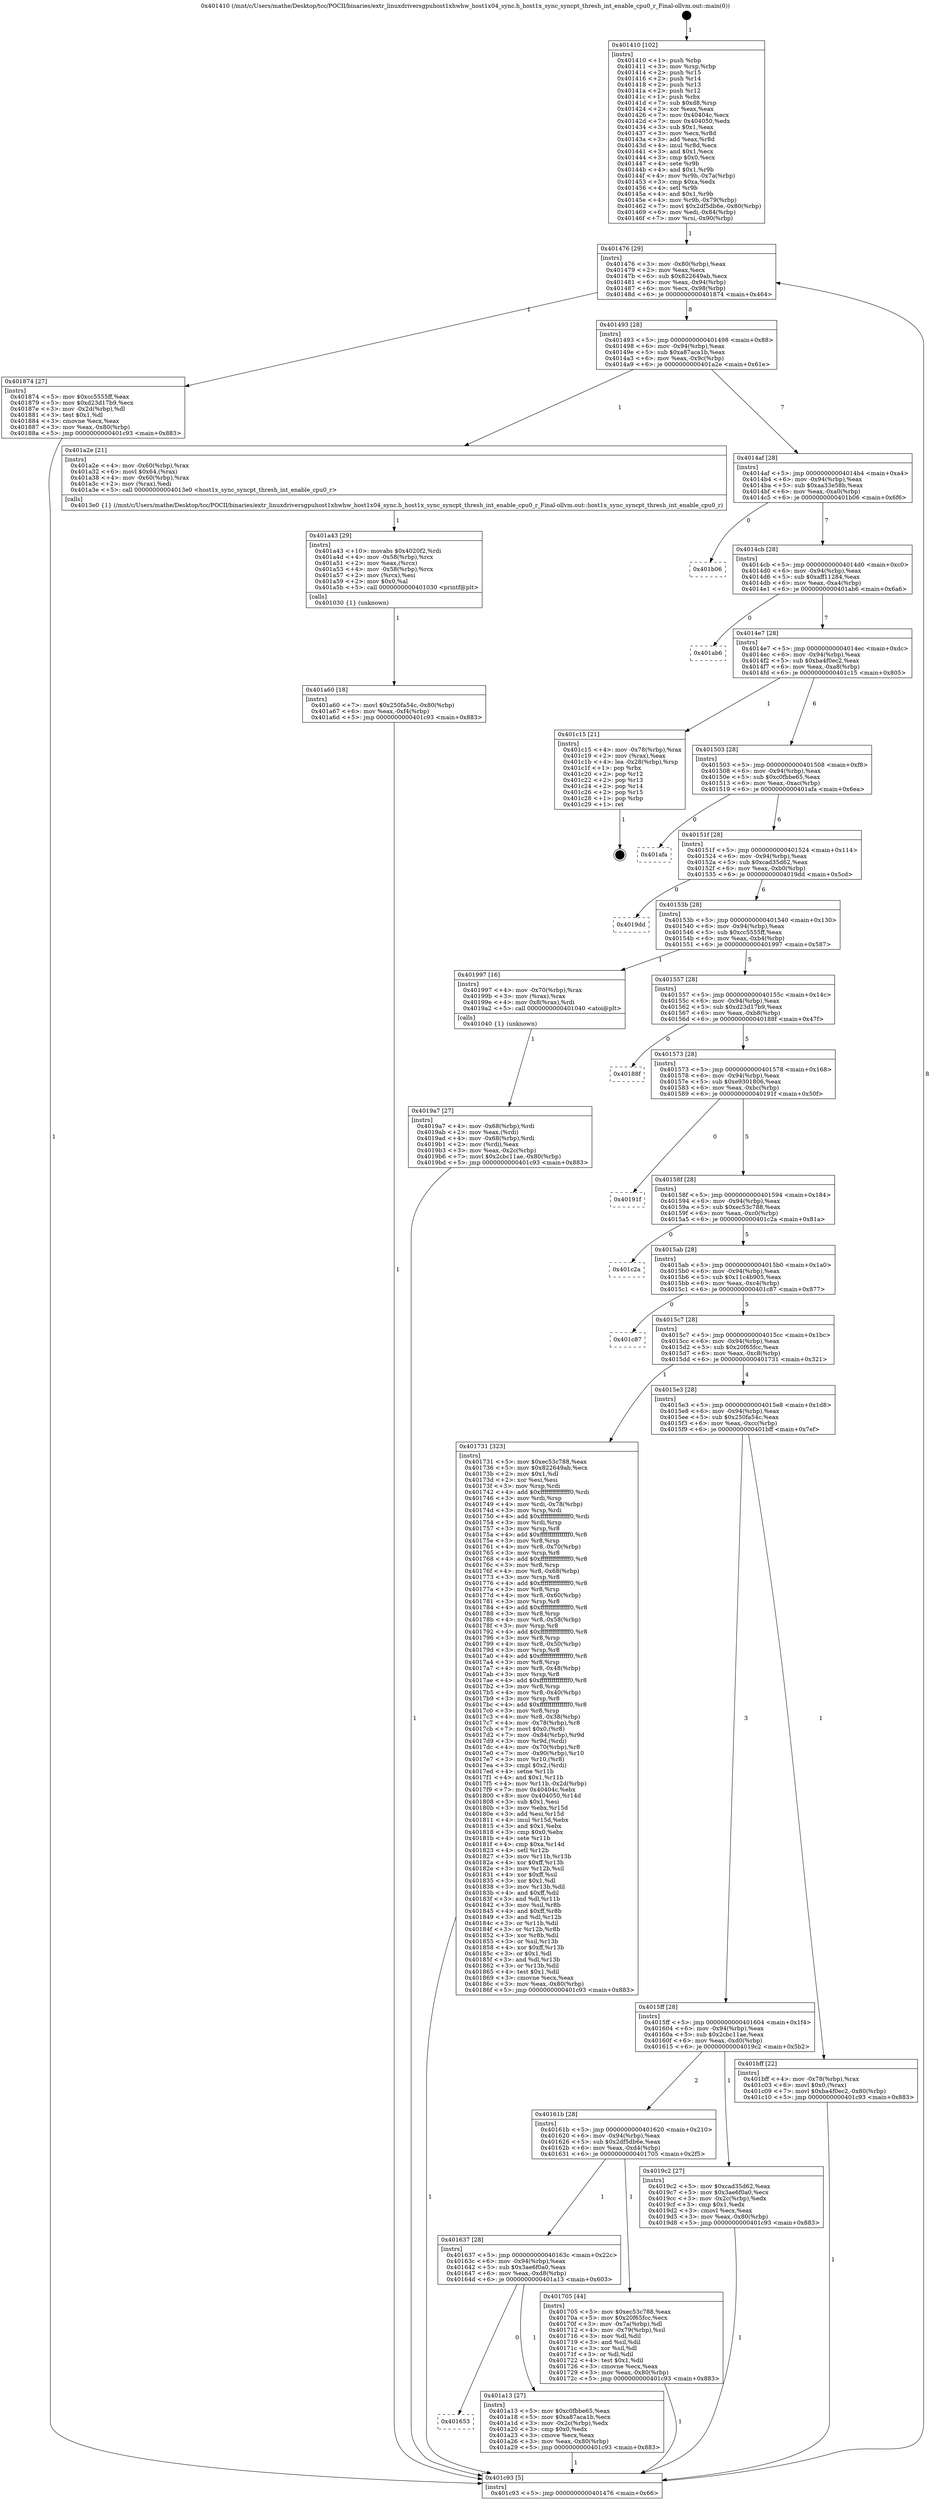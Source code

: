 digraph "0x401410" {
  label = "0x401410 (/mnt/c/Users/mathe/Desktop/tcc/POCII/binaries/extr_linuxdriversgpuhost1xhwhw_host1x04_sync.h_host1x_sync_syncpt_thresh_int_enable_cpu0_r_Final-ollvm.out::main(0))"
  labelloc = "t"
  node[shape=record]

  Entry [label="",width=0.3,height=0.3,shape=circle,fillcolor=black,style=filled]
  "0x401476" [label="{
     0x401476 [29]\l
     | [instrs]\l
     &nbsp;&nbsp;0x401476 \<+3\>: mov -0x80(%rbp),%eax\l
     &nbsp;&nbsp;0x401479 \<+2\>: mov %eax,%ecx\l
     &nbsp;&nbsp;0x40147b \<+6\>: sub $0x822649ab,%ecx\l
     &nbsp;&nbsp;0x401481 \<+6\>: mov %eax,-0x94(%rbp)\l
     &nbsp;&nbsp;0x401487 \<+6\>: mov %ecx,-0x98(%rbp)\l
     &nbsp;&nbsp;0x40148d \<+6\>: je 0000000000401874 \<main+0x464\>\l
  }"]
  "0x401874" [label="{
     0x401874 [27]\l
     | [instrs]\l
     &nbsp;&nbsp;0x401874 \<+5\>: mov $0xcc5555ff,%eax\l
     &nbsp;&nbsp;0x401879 \<+5\>: mov $0xd23d17b9,%ecx\l
     &nbsp;&nbsp;0x40187e \<+3\>: mov -0x2d(%rbp),%dl\l
     &nbsp;&nbsp;0x401881 \<+3\>: test $0x1,%dl\l
     &nbsp;&nbsp;0x401884 \<+3\>: cmovne %ecx,%eax\l
     &nbsp;&nbsp;0x401887 \<+3\>: mov %eax,-0x80(%rbp)\l
     &nbsp;&nbsp;0x40188a \<+5\>: jmp 0000000000401c93 \<main+0x883\>\l
  }"]
  "0x401493" [label="{
     0x401493 [28]\l
     | [instrs]\l
     &nbsp;&nbsp;0x401493 \<+5\>: jmp 0000000000401498 \<main+0x88\>\l
     &nbsp;&nbsp;0x401498 \<+6\>: mov -0x94(%rbp),%eax\l
     &nbsp;&nbsp;0x40149e \<+5\>: sub $0xa87aca1b,%eax\l
     &nbsp;&nbsp;0x4014a3 \<+6\>: mov %eax,-0x9c(%rbp)\l
     &nbsp;&nbsp;0x4014a9 \<+6\>: je 0000000000401a2e \<main+0x61e\>\l
  }"]
  Exit [label="",width=0.3,height=0.3,shape=circle,fillcolor=black,style=filled,peripheries=2]
  "0x401a2e" [label="{
     0x401a2e [21]\l
     | [instrs]\l
     &nbsp;&nbsp;0x401a2e \<+4\>: mov -0x60(%rbp),%rax\l
     &nbsp;&nbsp;0x401a32 \<+6\>: movl $0x64,(%rax)\l
     &nbsp;&nbsp;0x401a38 \<+4\>: mov -0x60(%rbp),%rax\l
     &nbsp;&nbsp;0x401a3c \<+2\>: mov (%rax),%edi\l
     &nbsp;&nbsp;0x401a3e \<+5\>: call 00000000004013e0 \<host1x_sync_syncpt_thresh_int_enable_cpu0_r\>\l
     | [calls]\l
     &nbsp;&nbsp;0x4013e0 \{1\} (/mnt/c/Users/mathe/Desktop/tcc/POCII/binaries/extr_linuxdriversgpuhost1xhwhw_host1x04_sync.h_host1x_sync_syncpt_thresh_int_enable_cpu0_r_Final-ollvm.out::host1x_sync_syncpt_thresh_int_enable_cpu0_r)\l
  }"]
  "0x4014af" [label="{
     0x4014af [28]\l
     | [instrs]\l
     &nbsp;&nbsp;0x4014af \<+5\>: jmp 00000000004014b4 \<main+0xa4\>\l
     &nbsp;&nbsp;0x4014b4 \<+6\>: mov -0x94(%rbp),%eax\l
     &nbsp;&nbsp;0x4014ba \<+5\>: sub $0xaa33e58b,%eax\l
     &nbsp;&nbsp;0x4014bf \<+6\>: mov %eax,-0xa0(%rbp)\l
     &nbsp;&nbsp;0x4014c5 \<+6\>: je 0000000000401b06 \<main+0x6f6\>\l
  }"]
  "0x401a60" [label="{
     0x401a60 [18]\l
     | [instrs]\l
     &nbsp;&nbsp;0x401a60 \<+7\>: movl $0x250fa54c,-0x80(%rbp)\l
     &nbsp;&nbsp;0x401a67 \<+6\>: mov %eax,-0xf4(%rbp)\l
     &nbsp;&nbsp;0x401a6d \<+5\>: jmp 0000000000401c93 \<main+0x883\>\l
  }"]
  "0x401b06" [label="{
     0x401b06\l
  }", style=dashed]
  "0x4014cb" [label="{
     0x4014cb [28]\l
     | [instrs]\l
     &nbsp;&nbsp;0x4014cb \<+5\>: jmp 00000000004014d0 \<main+0xc0\>\l
     &nbsp;&nbsp;0x4014d0 \<+6\>: mov -0x94(%rbp),%eax\l
     &nbsp;&nbsp;0x4014d6 \<+5\>: sub $0xaff11284,%eax\l
     &nbsp;&nbsp;0x4014db \<+6\>: mov %eax,-0xa4(%rbp)\l
     &nbsp;&nbsp;0x4014e1 \<+6\>: je 0000000000401ab6 \<main+0x6a6\>\l
  }"]
  "0x401a43" [label="{
     0x401a43 [29]\l
     | [instrs]\l
     &nbsp;&nbsp;0x401a43 \<+10\>: movabs $0x4020f2,%rdi\l
     &nbsp;&nbsp;0x401a4d \<+4\>: mov -0x58(%rbp),%rcx\l
     &nbsp;&nbsp;0x401a51 \<+2\>: mov %eax,(%rcx)\l
     &nbsp;&nbsp;0x401a53 \<+4\>: mov -0x58(%rbp),%rcx\l
     &nbsp;&nbsp;0x401a57 \<+2\>: mov (%rcx),%esi\l
     &nbsp;&nbsp;0x401a59 \<+2\>: mov $0x0,%al\l
     &nbsp;&nbsp;0x401a5b \<+5\>: call 0000000000401030 \<printf@plt\>\l
     | [calls]\l
     &nbsp;&nbsp;0x401030 \{1\} (unknown)\l
  }"]
  "0x401ab6" [label="{
     0x401ab6\l
  }", style=dashed]
  "0x4014e7" [label="{
     0x4014e7 [28]\l
     | [instrs]\l
     &nbsp;&nbsp;0x4014e7 \<+5\>: jmp 00000000004014ec \<main+0xdc\>\l
     &nbsp;&nbsp;0x4014ec \<+6\>: mov -0x94(%rbp),%eax\l
     &nbsp;&nbsp;0x4014f2 \<+5\>: sub $0xba4f0ec2,%eax\l
     &nbsp;&nbsp;0x4014f7 \<+6\>: mov %eax,-0xa8(%rbp)\l
     &nbsp;&nbsp;0x4014fd \<+6\>: je 0000000000401c15 \<main+0x805\>\l
  }"]
  "0x401653" [label="{
     0x401653\l
  }", style=dashed]
  "0x401c15" [label="{
     0x401c15 [21]\l
     | [instrs]\l
     &nbsp;&nbsp;0x401c15 \<+4\>: mov -0x78(%rbp),%rax\l
     &nbsp;&nbsp;0x401c19 \<+2\>: mov (%rax),%eax\l
     &nbsp;&nbsp;0x401c1b \<+4\>: lea -0x28(%rbp),%rsp\l
     &nbsp;&nbsp;0x401c1f \<+1\>: pop %rbx\l
     &nbsp;&nbsp;0x401c20 \<+2\>: pop %r12\l
     &nbsp;&nbsp;0x401c22 \<+2\>: pop %r13\l
     &nbsp;&nbsp;0x401c24 \<+2\>: pop %r14\l
     &nbsp;&nbsp;0x401c26 \<+2\>: pop %r15\l
     &nbsp;&nbsp;0x401c28 \<+1\>: pop %rbp\l
     &nbsp;&nbsp;0x401c29 \<+1\>: ret\l
  }"]
  "0x401503" [label="{
     0x401503 [28]\l
     | [instrs]\l
     &nbsp;&nbsp;0x401503 \<+5\>: jmp 0000000000401508 \<main+0xf8\>\l
     &nbsp;&nbsp;0x401508 \<+6\>: mov -0x94(%rbp),%eax\l
     &nbsp;&nbsp;0x40150e \<+5\>: sub $0xc0fbbe65,%eax\l
     &nbsp;&nbsp;0x401513 \<+6\>: mov %eax,-0xac(%rbp)\l
     &nbsp;&nbsp;0x401519 \<+6\>: je 0000000000401afa \<main+0x6ea\>\l
  }"]
  "0x401a13" [label="{
     0x401a13 [27]\l
     | [instrs]\l
     &nbsp;&nbsp;0x401a13 \<+5\>: mov $0xc0fbbe65,%eax\l
     &nbsp;&nbsp;0x401a18 \<+5\>: mov $0xa87aca1b,%ecx\l
     &nbsp;&nbsp;0x401a1d \<+3\>: mov -0x2c(%rbp),%edx\l
     &nbsp;&nbsp;0x401a20 \<+3\>: cmp $0x0,%edx\l
     &nbsp;&nbsp;0x401a23 \<+3\>: cmove %ecx,%eax\l
     &nbsp;&nbsp;0x401a26 \<+3\>: mov %eax,-0x80(%rbp)\l
     &nbsp;&nbsp;0x401a29 \<+5\>: jmp 0000000000401c93 \<main+0x883\>\l
  }"]
  "0x401afa" [label="{
     0x401afa\l
  }", style=dashed]
  "0x40151f" [label="{
     0x40151f [28]\l
     | [instrs]\l
     &nbsp;&nbsp;0x40151f \<+5\>: jmp 0000000000401524 \<main+0x114\>\l
     &nbsp;&nbsp;0x401524 \<+6\>: mov -0x94(%rbp),%eax\l
     &nbsp;&nbsp;0x40152a \<+5\>: sub $0xcad35d62,%eax\l
     &nbsp;&nbsp;0x40152f \<+6\>: mov %eax,-0xb0(%rbp)\l
     &nbsp;&nbsp;0x401535 \<+6\>: je 00000000004019dd \<main+0x5cd\>\l
  }"]
  "0x4019a7" [label="{
     0x4019a7 [27]\l
     | [instrs]\l
     &nbsp;&nbsp;0x4019a7 \<+4\>: mov -0x68(%rbp),%rdi\l
     &nbsp;&nbsp;0x4019ab \<+2\>: mov %eax,(%rdi)\l
     &nbsp;&nbsp;0x4019ad \<+4\>: mov -0x68(%rbp),%rdi\l
     &nbsp;&nbsp;0x4019b1 \<+2\>: mov (%rdi),%eax\l
     &nbsp;&nbsp;0x4019b3 \<+3\>: mov %eax,-0x2c(%rbp)\l
     &nbsp;&nbsp;0x4019b6 \<+7\>: movl $0x2cbc11ae,-0x80(%rbp)\l
     &nbsp;&nbsp;0x4019bd \<+5\>: jmp 0000000000401c93 \<main+0x883\>\l
  }"]
  "0x4019dd" [label="{
     0x4019dd\l
  }", style=dashed]
  "0x40153b" [label="{
     0x40153b [28]\l
     | [instrs]\l
     &nbsp;&nbsp;0x40153b \<+5\>: jmp 0000000000401540 \<main+0x130\>\l
     &nbsp;&nbsp;0x401540 \<+6\>: mov -0x94(%rbp),%eax\l
     &nbsp;&nbsp;0x401546 \<+5\>: sub $0xcc5555ff,%eax\l
     &nbsp;&nbsp;0x40154b \<+6\>: mov %eax,-0xb4(%rbp)\l
     &nbsp;&nbsp;0x401551 \<+6\>: je 0000000000401997 \<main+0x587\>\l
  }"]
  "0x401410" [label="{
     0x401410 [102]\l
     | [instrs]\l
     &nbsp;&nbsp;0x401410 \<+1\>: push %rbp\l
     &nbsp;&nbsp;0x401411 \<+3\>: mov %rsp,%rbp\l
     &nbsp;&nbsp;0x401414 \<+2\>: push %r15\l
     &nbsp;&nbsp;0x401416 \<+2\>: push %r14\l
     &nbsp;&nbsp;0x401418 \<+2\>: push %r13\l
     &nbsp;&nbsp;0x40141a \<+2\>: push %r12\l
     &nbsp;&nbsp;0x40141c \<+1\>: push %rbx\l
     &nbsp;&nbsp;0x40141d \<+7\>: sub $0xd8,%rsp\l
     &nbsp;&nbsp;0x401424 \<+2\>: xor %eax,%eax\l
     &nbsp;&nbsp;0x401426 \<+7\>: mov 0x40404c,%ecx\l
     &nbsp;&nbsp;0x40142d \<+7\>: mov 0x404050,%edx\l
     &nbsp;&nbsp;0x401434 \<+3\>: sub $0x1,%eax\l
     &nbsp;&nbsp;0x401437 \<+3\>: mov %ecx,%r8d\l
     &nbsp;&nbsp;0x40143a \<+3\>: add %eax,%r8d\l
     &nbsp;&nbsp;0x40143d \<+4\>: imul %r8d,%ecx\l
     &nbsp;&nbsp;0x401441 \<+3\>: and $0x1,%ecx\l
     &nbsp;&nbsp;0x401444 \<+3\>: cmp $0x0,%ecx\l
     &nbsp;&nbsp;0x401447 \<+4\>: sete %r9b\l
     &nbsp;&nbsp;0x40144b \<+4\>: and $0x1,%r9b\l
     &nbsp;&nbsp;0x40144f \<+4\>: mov %r9b,-0x7a(%rbp)\l
     &nbsp;&nbsp;0x401453 \<+3\>: cmp $0xa,%edx\l
     &nbsp;&nbsp;0x401456 \<+4\>: setl %r9b\l
     &nbsp;&nbsp;0x40145a \<+4\>: and $0x1,%r9b\l
     &nbsp;&nbsp;0x40145e \<+4\>: mov %r9b,-0x79(%rbp)\l
     &nbsp;&nbsp;0x401462 \<+7\>: movl $0x2df5db6e,-0x80(%rbp)\l
     &nbsp;&nbsp;0x401469 \<+6\>: mov %edi,-0x84(%rbp)\l
     &nbsp;&nbsp;0x40146f \<+7\>: mov %rsi,-0x90(%rbp)\l
  }"]
  "0x401997" [label="{
     0x401997 [16]\l
     | [instrs]\l
     &nbsp;&nbsp;0x401997 \<+4\>: mov -0x70(%rbp),%rax\l
     &nbsp;&nbsp;0x40199b \<+3\>: mov (%rax),%rax\l
     &nbsp;&nbsp;0x40199e \<+4\>: mov 0x8(%rax),%rdi\l
     &nbsp;&nbsp;0x4019a2 \<+5\>: call 0000000000401040 \<atoi@plt\>\l
     | [calls]\l
     &nbsp;&nbsp;0x401040 \{1\} (unknown)\l
  }"]
  "0x401557" [label="{
     0x401557 [28]\l
     | [instrs]\l
     &nbsp;&nbsp;0x401557 \<+5\>: jmp 000000000040155c \<main+0x14c\>\l
     &nbsp;&nbsp;0x40155c \<+6\>: mov -0x94(%rbp),%eax\l
     &nbsp;&nbsp;0x401562 \<+5\>: sub $0xd23d17b9,%eax\l
     &nbsp;&nbsp;0x401567 \<+6\>: mov %eax,-0xb8(%rbp)\l
     &nbsp;&nbsp;0x40156d \<+6\>: je 000000000040188f \<main+0x47f\>\l
  }"]
  "0x401c93" [label="{
     0x401c93 [5]\l
     | [instrs]\l
     &nbsp;&nbsp;0x401c93 \<+5\>: jmp 0000000000401476 \<main+0x66\>\l
  }"]
  "0x40188f" [label="{
     0x40188f\l
  }", style=dashed]
  "0x401573" [label="{
     0x401573 [28]\l
     | [instrs]\l
     &nbsp;&nbsp;0x401573 \<+5\>: jmp 0000000000401578 \<main+0x168\>\l
     &nbsp;&nbsp;0x401578 \<+6\>: mov -0x94(%rbp),%eax\l
     &nbsp;&nbsp;0x40157e \<+5\>: sub $0xe9301806,%eax\l
     &nbsp;&nbsp;0x401583 \<+6\>: mov %eax,-0xbc(%rbp)\l
     &nbsp;&nbsp;0x401589 \<+6\>: je 000000000040191f \<main+0x50f\>\l
  }"]
  "0x401637" [label="{
     0x401637 [28]\l
     | [instrs]\l
     &nbsp;&nbsp;0x401637 \<+5\>: jmp 000000000040163c \<main+0x22c\>\l
     &nbsp;&nbsp;0x40163c \<+6\>: mov -0x94(%rbp),%eax\l
     &nbsp;&nbsp;0x401642 \<+5\>: sub $0x3ae6f0a0,%eax\l
     &nbsp;&nbsp;0x401647 \<+6\>: mov %eax,-0xd8(%rbp)\l
     &nbsp;&nbsp;0x40164d \<+6\>: je 0000000000401a13 \<main+0x603\>\l
  }"]
  "0x40191f" [label="{
     0x40191f\l
  }", style=dashed]
  "0x40158f" [label="{
     0x40158f [28]\l
     | [instrs]\l
     &nbsp;&nbsp;0x40158f \<+5\>: jmp 0000000000401594 \<main+0x184\>\l
     &nbsp;&nbsp;0x401594 \<+6\>: mov -0x94(%rbp),%eax\l
     &nbsp;&nbsp;0x40159a \<+5\>: sub $0xec53c788,%eax\l
     &nbsp;&nbsp;0x40159f \<+6\>: mov %eax,-0xc0(%rbp)\l
     &nbsp;&nbsp;0x4015a5 \<+6\>: je 0000000000401c2a \<main+0x81a\>\l
  }"]
  "0x401705" [label="{
     0x401705 [44]\l
     | [instrs]\l
     &nbsp;&nbsp;0x401705 \<+5\>: mov $0xec53c788,%eax\l
     &nbsp;&nbsp;0x40170a \<+5\>: mov $0x20f65fcc,%ecx\l
     &nbsp;&nbsp;0x40170f \<+3\>: mov -0x7a(%rbp),%dl\l
     &nbsp;&nbsp;0x401712 \<+4\>: mov -0x79(%rbp),%sil\l
     &nbsp;&nbsp;0x401716 \<+3\>: mov %dl,%dil\l
     &nbsp;&nbsp;0x401719 \<+3\>: and %sil,%dil\l
     &nbsp;&nbsp;0x40171c \<+3\>: xor %sil,%dl\l
     &nbsp;&nbsp;0x40171f \<+3\>: or %dl,%dil\l
     &nbsp;&nbsp;0x401722 \<+4\>: test $0x1,%dil\l
     &nbsp;&nbsp;0x401726 \<+3\>: cmovne %ecx,%eax\l
     &nbsp;&nbsp;0x401729 \<+3\>: mov %eax,-0x80(%rbp)\l
     &nbsp;&nbsp;0x40172c \<+5\>: jmp 0000000000401c93 \<main+0x883\>\l
  }"]
  "0x401c2a" [label="{
     0x401c2a\l
  }", style=dashed]
  "0x4015ab" [label="{
     0x4015ab [28]\l
     | [instrs]\l
     &nbsp;&nbsp;0x4015ab \<+5\>: jmp 00000000004015b0 \<main+0x1a0\>\l
     &nbsp;&nbsp;0x4015b0 \<+6\>: mov -0x94(%rbp),%eax\l
     &nbsp;&nbsp;0x4015b6 \<+5\>: sub $0x11c4b905,%eax\l
     &nbsp;&nbsp;0x4015bb \<+6\>: mov %eax,-0xc4(%rbp)\l
     &nbsp;&nbsp;0x4015c1 \<+6\>: je 0000000000401c87 \<main+0x877\>\l
  }"]
  "0x40161b" [label="{
     0x40161b [28]\l
     | [instrs]\l
     &nbsp;&nbsp;0x40161b \<+5\>: jmp 0000000000401620 \<main+0x210\>\l
     &nbsp;&nbsp;0x401620 \<+6\>: mov -0x94(%rbp),%eax\l
     &nbsp;&nbsp;0x401626 \<+5\>: sub $0x2df5db6e,%eax\l
     &nbsp;&nbsp;0x40162b \<+6\>: mov %eax,-0xd4(%rbp)\l
     &nbsp;&nbsp;0x401631 \<+6\>: je 0000000000401705 \<main+0x2f5\>\l
  }"]
  "0x401c87" [label="{
     0x401c87\l
  }", style=dashed]
  "0x4015c7" [label="{
     0x4015c7 [28]\l
     | [instrs]\l
     &nbsp;&nbsp;0x4015c7 \<+5\>: jmp 00000000004015cc \<main+0x1bc\>\l
     &nbsp;&nbsp;0x4015cc \<+6\>: mov -0x94(%rbp),%eax\l
     &nbsp;&nbsp;0x4015d2 \<+5\>: sub $0x20f65fcc,%eax\l
     &nbsp;&nbsp;0x4015d7 \<+6\>: mov %eax,-0xc8(%rbp)\l
     &nbsp;&nbsp;0x4015dd \<+6\>: je 0000000000401731 \<main+0x321\>\l
  }"]
  "0x4019c2" [label="{
     0x4019c2 [27]\l
     | [instrs]\l
     &nbsp;&nbsp;0x4019c2 \<+5\>: mov $0xcad35d62,%eax\l
     &nbsp;&nbsp;0x4019c7 \<+5\>: mov $0x3ae6f0a0,%ecx\l
     &nbsp;&nbsp;0x4019cc \<+3\>: mov -0x2c(%rbp),%edx\l
     &nbsp;&nbsp;0x4019cf \<+3\>: cmp $0x1,%edx\l
     &nbsp;&nbsp;0x4019d2 \<+3\>: cmovl %ecx,%eax\l
     &nbsp;&nbsp;0x4019d5 \<+3\>: mov %eax,-0x80(%rbp)\l
     &nbsp;&nbsp;0x4019d8 \<+5\>: jmp 0000000000401c93 \<main+0x883\>\l
  }"]
  "0x401731" [label="{
     0x401731 [323]\l
     | [instrs]\l
     &nbsp;&nbsp;0x401731 \<+5\>: mov $0xec53c788,%eax\l
     &nbsp;&nbsp;0x401736 \<+5\>: mov $0x822649ab,%ecx\l
     &nbsp;&nbsp;0x40173b \<+2\>: mov $0x1,%dl\l
     &nbsp;&nbsp;0x40173d \<+2\>: xor %esi,%esi\l
     &nbsp;&nbsp;0x40173f \<+3\>: mov %rsp,%rdi\l
     &nbsp;&nbsp;0x401742 \<+4\>: add $0xfffffffffffffff0,%rdi\l
     &nbsp;&nbsp;0x401746 \<+3\>: mov %rdi,%rsp\l
     &nbsp;&nbsp;0x401749 \<+4\>: mov %rdi,-0x78(%rbp)\l
     &nbsp;&nbsp;0x40174d \<+3\>: mov %rsp,%rdi\l
     &nbsp;&nbsp;0x401750 \<+4\>: add $0xfffffffffffffff0,%rdi\l
     &nbsp;&nbsp;0x401754 \<+3\>: mov %rdi,%rsp\l
     &nbsp;&nbsp;0x401757 \<+3\>: mov %rsp,%r8\l
     &nbsp;&nbsp;0x40175a \<+4\>: add $0xfffffffffffffff0,%r8\l
     &nbsp;&nbsp;0x40175e \<+3\>: mov %r8,%rsp\l
     &nbsp;&nbsp;0x401761 \<+4\>: mov %r8,-0x70(%rbp)\l
     &nbsp;&nbsp;0x401765 \<+3\>: mov %rsp,%r8\l
     &nbsp;&nbsp;0x401768 \<+4\>: add $0xfffffffffffffff0,%r8\l
     &nbsp;&nbsp;0x40176c \<+3\>: mov %r8,%rsp\l
     &nbsp;&nbsp;0x40176f \<+4\>: mov %r8,-0x68(%rbp)\l
     &nbsp;&nbsp;0x401773 \<+3\>: mov %rsp,%r8\l
     &nbsp;&nbsp;0x401776 \<+4\>: add $0xfffffffffffffff0,%r8\l
     &nbsp;&nbsp;0x40177a \<+3\>: mov %r8,%rsp\l
     &nbsp;&nbsp;0x40177d \<+4\>: mov %r8,-0x60(%rbp)\l
     &nbsp;&nbsp;0x401781 \<+3\>: mov %rsp,%r8\l
     &nbsp;&nbsp;0x401784 \<+4\>: add $0xfffffffffffffff0,%r8\l
     &nbsp;&nbsp;0x401788 \<+3\>: mov %r8,%rsp\l
     &nbsp;&nbsp;0x40178b \<+4\>: mov %r8,-0x58(%rbp)\l
     &nbsp;&nbsp;0x40178f \<+3\>: mov %rsp,%r8\l
     &nbsp;&nbsp;0x401792 \<+4\>: add $0xfffffffffffffff0,%r8\l
     &nbsp;&nbsp;0x401796 \<+3\>: mov %r8,%rsp\l
     &nbsp;&nbsp;0x401799 \<+4\>: mov %r8,-0x50(%rbp)\l
     &nbsp;&nbsp;0x40179d \<+3\>: mov %rsp,%r8\l
     &nbsp;&nbsp;0x4017a0 \<+4\>: add $0xfffffffffffffff0,%r8\l
     &nbsp;&nbsp;0x4017a4 \<+3\>: mov %r8,%rsp\l
     &nbsp;&nbsp;0x4017a7 \<+4\>: mov %r8,-0x48(%rbp)\l
     &nbsp;&nbsp;0x4017ab \<+3\>: mov %rsp,%r8\l
     &nbsp;&nbsp;0x4017ae \<+4\>: add $0xfffffffffffffff0,%r8\l
     &nbsp;&nbsp;0x4017b2 \<+3\>: mov %r8,%rsp\l
     &nbsp;&nbsp;0x4017b5 \<+4\>: mov %r8,-0x40(%rbp)\l
     &nbsp;&nbsp;0x4017b9 \<+3\>: mov %rsp,%r8\l
     &nbsp;&nbsp;0x4017bc \<+4\>: add $0xfffffffffffffff0,%r8\l
     &nbsp;&nbsp;0x4017c0 \<+3\>: mov %r8,%rsp\l
     &nbsp;&nbsp;0x4017c3 \<+4\>: mov %r8,-0x38(%rbp)\l
     &nbsp;&nbsp;0x4017c7 \<+4\>: mov -0x78(%rbp),%r8\l
     &nbsp;&nbsp;0x4017cb \<+7\>: movl $0x0,(%r8)\l
     &nbsp;&nbsp;0x4017d2 \<+7\>: mov -0x84(%rbp),%r9d\l
     &nbsp;&nbsp;0x4017d9 \<+3\>: mov %r9d,(%rdi)\l
     &nbsp;&nbsp;0x4017dc \<+4\>: mov -0x70(%rbp),%r8\l
     &nbsp;&nbsp;0x4017e0 \<+7\>: mov -0x90(%rbp),%r10\l
     &nbsp;&nbsp;0x4017e7 \<+3\>: mov %r10,(%r8)\l
     &nbsp;&nbsp;0x4017ea \<+3\>: cmpl $0x2,(%rdi)\l
     &nbsp;&nbsp;0x4017ed \<+4\>: setne %r11b\l
     &nbsp;&nbsp;0x4017f1 \<+4\>: and $0x1,%r11b\l
     &nbsp;&nbsp;0x4017f5 \<+4\>: mov %r11b,-0x2d(%rbp)\l
     &nbsp;&nbsp;0x4017f9 \<+7\>: mov 0x40404c,%ebx\l
     &nbsp;&nbsp;0x401800 \<+8\>: mov 0x404050,%r14d\l
     &nbsp;&nbsp;0x401808 \<+3\>: sub $0x1,%esi\l
     &nbsp;&nbsp;0x40180b \<+3\>: mov %ebx,%r15d\l
     &nbsp;&nbsp;0x40180e \<+3\>: add %esi,%r15d\l
     &nbsp;&nbsp;0x401811 \<+4\>: imul %r15d,%ebx\l
     &nbsp;&nbsp;0x401815 \<+3\>: and $0x1,%ebx\l
     &nbsp;&nbsp;0x401818 \<+3\>: cmp $0x0,%ebx\l
     &nbsp;&nbsp;0x40181b \<+4\>: sete %r11b\l
     &nbsp;&nbsp;0x40181f \<+4\>: cmp $0xa,%r14d\l
     &nbsp;&nbsp;0x401823 \<+4\>: setl %r12b\l
     &nbsp;&nbsp;0x401827 \<+3\>: mov %r11b,%r13b\l
     &nbsp;&nbsp;0x40182a \<+4\>: xor $0xff,%r13b\l
     &nbsp;&nbsp;0x40182e \<+3\>: mov %r12b,%sil\l
     &nbsp;&nbsp;0x401831 \<+4\>: xor $0xff,%sil\l
     &nbsp;&nbsp;0x401835 \<+3\>: xor $0x1,%dl\l
     &nbsp;&nbsp;0x401838 \<+3\>: mov %r13b,%dil\l
     &nbsp;&nbsp;0x40183b \<+4\>: and $0xff,%dil\l
     &nbsp;&nbsp;0x40183f \<+3\>: and %dl,%r11b\l
     &nbsp;&nbsp;0x401842 \<+3\>: mov %sil,%r8b\l
     &nbsp;&nbsp;0x401845 \<+4\>: and $0xff,%r8b\l
     &nbsp;&nbsp;0x401849 \<+3\>: and %dl,%r12b\l
     &nbsp;&nbsp;0x40184c \<+3\>: or %r11b,%dil\l
     &nbsp;&nbsp;0x40184f \<+3\>: or %r12b,%r8b\l
     &nbsp;&nbsp;0x401852 \<+3\>: xor %r8b,%dil\l
     &nbsp;&nbsp;0x401855 \<+3\>: or %sil,%r13b\l
     &nbsp;&nbsp;0x401858 \<+4\>: xor $0xff,%r13b\l
     &nbsp;&nbsp;0x40185c \<+3\>: or $0x1,%dl\l
     &nbsp;&nbsp;0x40185f \<+3\>: and %dl,%r13b\l
     &nbsp;&nbsp;0x401862 \<+3\>: or %r13b,%dil\l
     &nbsp;&nbsp;0x401865 \<+4\>: test $0x1,%dil\l
     &nbsp;&nbsp;0x401869 \<+3\>: cmovne %ecx,%eax\l
     &nbsp;&nbsp;0x40186c \<+3\>: mov %eax,-0x80(%rbp)\l
     &nbsp;&nbsp;0x40186f \<+5\>: jmp 0000000000401c93 \<main+0x883\>\l
  }"]
  "0x4015e3" [label="{
     0x4015e3 [28]\l
     | [instrs]\l
     &nbsp;&nbsp;0x4015e3 \<+5\>: jmp 00000000004015e8 \<main+0x1d8\>\l
     &nbsp;&nbsp;0x4015e8 \<+6\>: mov -0x94(%rbp),%eax\l
     &nbsp;&nbsp;0x4015ee \<+5\>: sub $0x250fa54c,%eax\l
     &nbsp;&nbsp;0x4015f3 \<+6\>: mov %eax,-0xcc(%rbp)\l
     &nbsp;&nbsp;0x4015f9 \<+6\>: je 0000000000401bff \<main+0x7ef\>\l
  }"]
  "0x4015ff" [label="{
     0x4015ff [28]\l
     | [instrs]\l
     &nbsp;&nbsp;0x4015ff \<+5\>: jmp 0000000000401604 \<main+0x1f4\>\l
     &nbsp;&nbsp;0x401604 \<+6\>: mov -0x94(%rbp),%eax\l
     &nbsp;&nbsp;0x40160a \<+5\>: sub $0x2cbc11ae,%eax\l
     &nbsp;&nbsp;0x40160f \<+6\>: mov %eax,-0xd0(%rbp)\l
     &nbsp;&nbsp;0x401615 \<+6\>: je 00000000004019c2 \<main+0x5b2\>\l
  }"]
  "0x401bff" [label="{
     0x401bff [22]\l
     | [instrs]\l
     &nbsp;&nbsp;0x401bff \<+4\>: mov -0x78(%rbp),%rax\l
     &nbsp;&nbsp;0x401c03 \<+6\>: movl $0x0,(%rax)\l
     &nbsp;&nbsp;0x401c09 \<+7\>: movl $0xba4f0ec2,-0x80(%rbp)\l
     &nbsp;&nbsp;0x401c10 \<+5\>: jmp 0000000000401c93 \<main+0x883\>\l
  }"]
  Entry -> "0x401410" [label=" 1"]
  "0x401476" -> "0x401874" [label=" 1"]
  "0x401476" -> "0x401493" [label=" 8"]
  "0x401c15" -> Exit [label=" 1"]
  "0x401493" -> "0x401a2e" [label=" 1"]
  "0x401493" -> "0x4014af" [label=" 7"]
  "0x401bff" -> "0x401c93" [label=" 1"]
  "0x4014af" -> "0x401b06" [label=" 0"]
  "0x4014af" -> "0x4014cb" [label=" 7"]
  "0x401a60" -> "0x401c93" [label=" 1"]
  "0x4014cb" -> "0x401ab6" [label=" 0"]
  "0x4014cb" -> "0x4014e7" [label=" 7"]
  "0x401a43" -> "0x401a60" [label=" 1"]
  "0x4014e7" -> "0x401c15" [label=" 1"]
  "0x4014e7" -> "0x401503" [label=" 6"]
  "0x401a2e" -> "0x401a43" [label=" 1"]
  "0x401503" -> "0x401afa" [label=" 0"]
  "0x401503" -> "0x40151f" [label=" 6"]
  "0x401a13" -> "0x401c93" [label=" 1"]
  "0x40151f" -> "0x4019dd" [label=" 0"]
  "0x40151f" -> "0x40153b" [label=" 6"]
  "0x401637" -> "0x401a13" [label=" 1"]
  "0x40153b" -> "0x401997" [label=" 1"]
  "0x40153b" -> "0x401557" [label=" 5"]
  "0x4019c2" -> "0x401c93" [label=" 1"]
  "0x401557" -> "0x40188f" [label=" 0"]
  "0x401557" -> "0x401573" [label=" 5"]
  "0x4019a7" -> "0x401c93" [label=" 1"]
  "0x401573" -> "0x40191f" [label=" 0"]
  "0x401573" -> "0x40158f" [label=" 5"]
  "0x401997" -> "0x4019a7" [label=" 1"]
  "0x40158f" -> "0x401c2a" [label=" 0"]
  "0x40158f" -> "0x4015ab" [label=" 5"]
  "0x401874" -> "0x401c93" [label=" 1"]
  "0x4015ab" -> "0x401c87" [label=" 0"]
  "0x4015ab" -> "0x4015c7" [label=" 5"]
  "0x401637" -> "0x401653" [label=" 0"]
  "0x4015c7" -> "0x401731" [label=" 1"]
  "0x4015c7" -> "0x4015e3" [label=" 4"]
  "0x401c93" -> "0x401476" [label=" 8"]
  "0x4015e3" -> "0x401bff" [label=" 1"]
  "0x4015e3" -> "0x4015ff" [label=" 3"]
  "0x401410" -> "0x401476" [label=" 1"]
  "0x4015ff" -> "0x4019c2" [label=" 1"]
  "0x4015ff" -> "0x40161b" [label=" 2"]
  "0x401731" -> "0x401c93" [label=" 1"]
  "0x40161b" -> "0x401705" [label=" 1"]
  "0x40161b" -> "0x401637" [label=" 1"]
  "0x401705" -> "0x401c93" [label=" 1"]
}
